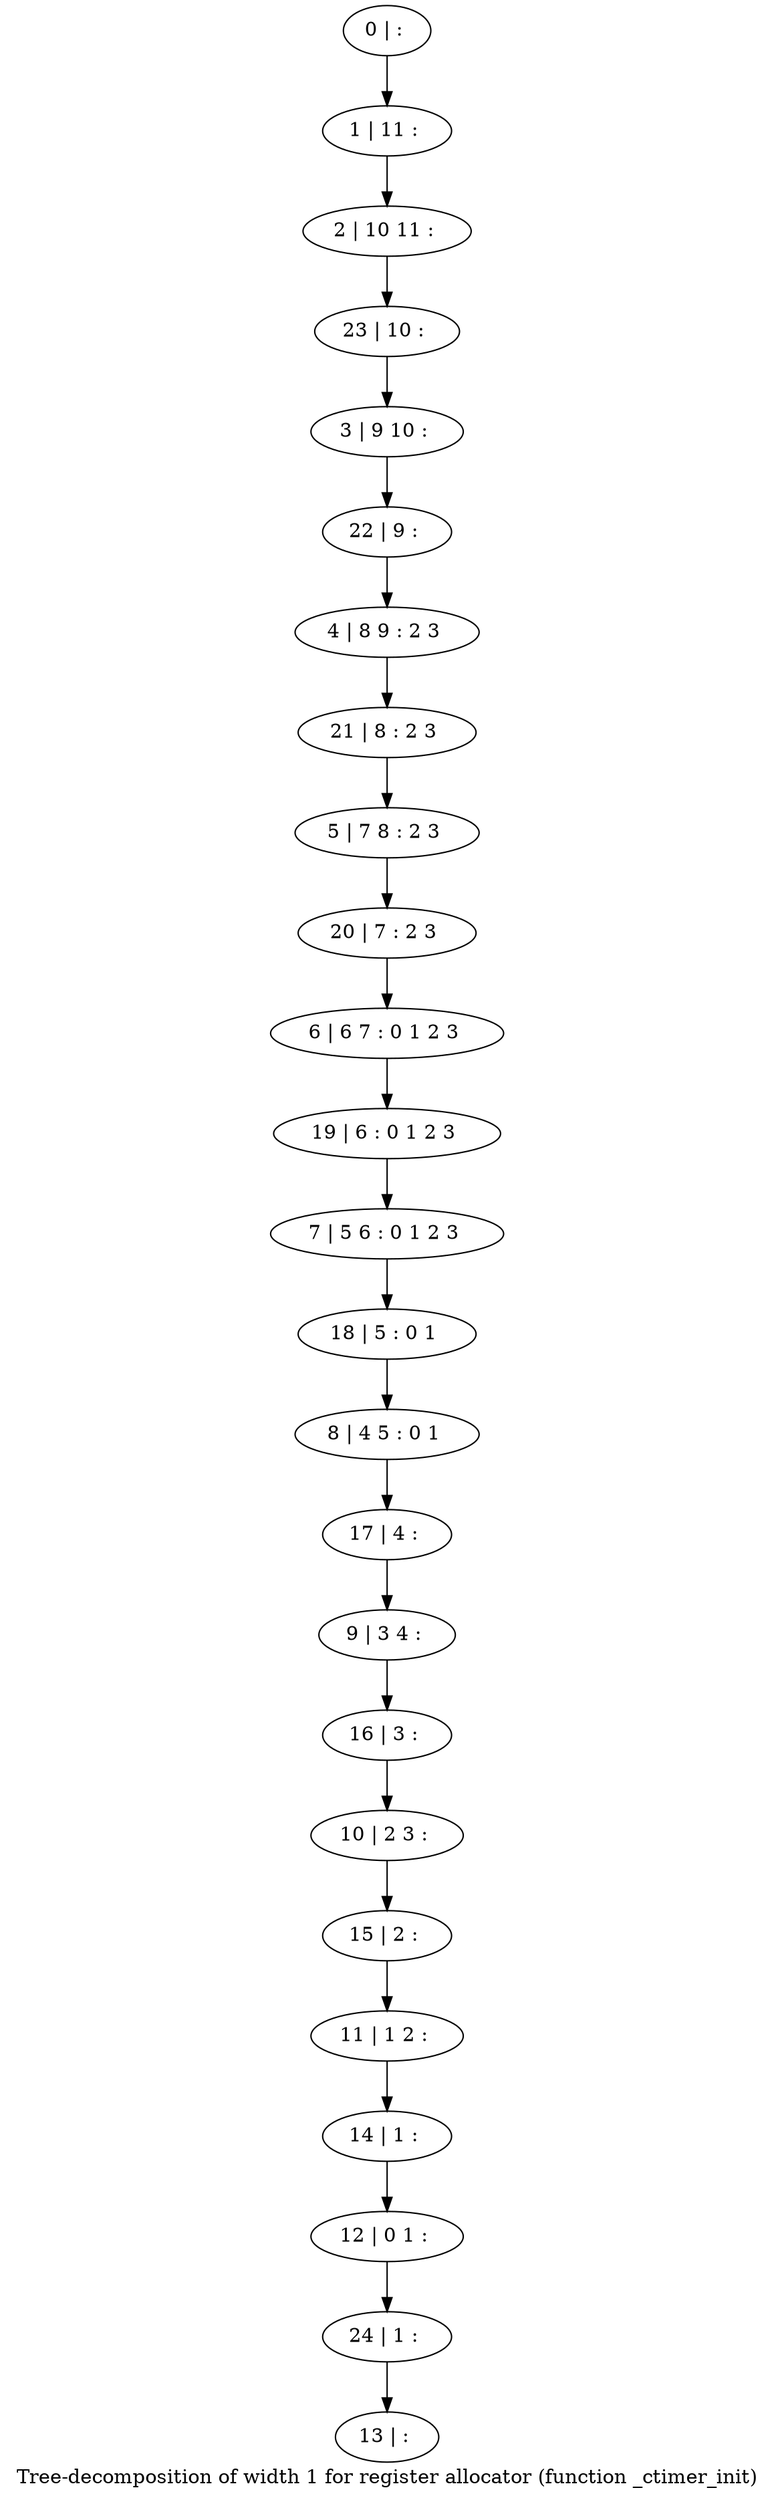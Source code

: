 digraph G {
graph [label="Tree-decomposition of width 1 for register allocator (function _ctimer_init)"]
0[label="0 | : "];
1[label="1 | 11 : "];
2[label="2 | 10 11 : "];
3[label="3 | 9 10 : "];
4[label="4 | 8 9 : 2 3 "];
5[label="5 | 7 8 : 2 3 "];
6[label="6 | 6 7 : 0 1 2 3 "];
7[label="7 | 5 6 : 0 1 2 3 "];
8[label="8 | 4 5 : 0 1 "];
9[label="9 | 3 4 : "];
10[label="10 | 2 3 : "];
11[label="11 | 1 2 : "];
12[label="12 | 0 1 : "];
13[label="13 | : "];
14[label="14 | 1 : "];
15[label="15 | 2 : "];
16[label="16 | 3 : "];
17[label="17 | 4 : "];
18[label="18 | 5 : 0 1 "];
19[label="19 | 6 : 0 1 2 3 "];
20[label="20 | 7 : 2 3 "];
21[label="21 | 8 : 2 3 "];
22[label="22 | 9 : "];
23[label="23 | 10 : "];
24[label="24 | 1 : "];
0->1 ;
1->2 ;
14->12 ;
11->14 ;
15->11 ;
10->15 ;
16->10 ;
9->16 ;
17->9 ;
8->17 ;
18->8 ;
7->18 ;
19->7 ;
6->19 ;
20->6 ;
5->20 ;
21->5 ;
4->21 ;
22->4 ;
3->22 ;
23->3 ;
2->23 ;
24->13 ;
12->24 ;
}
